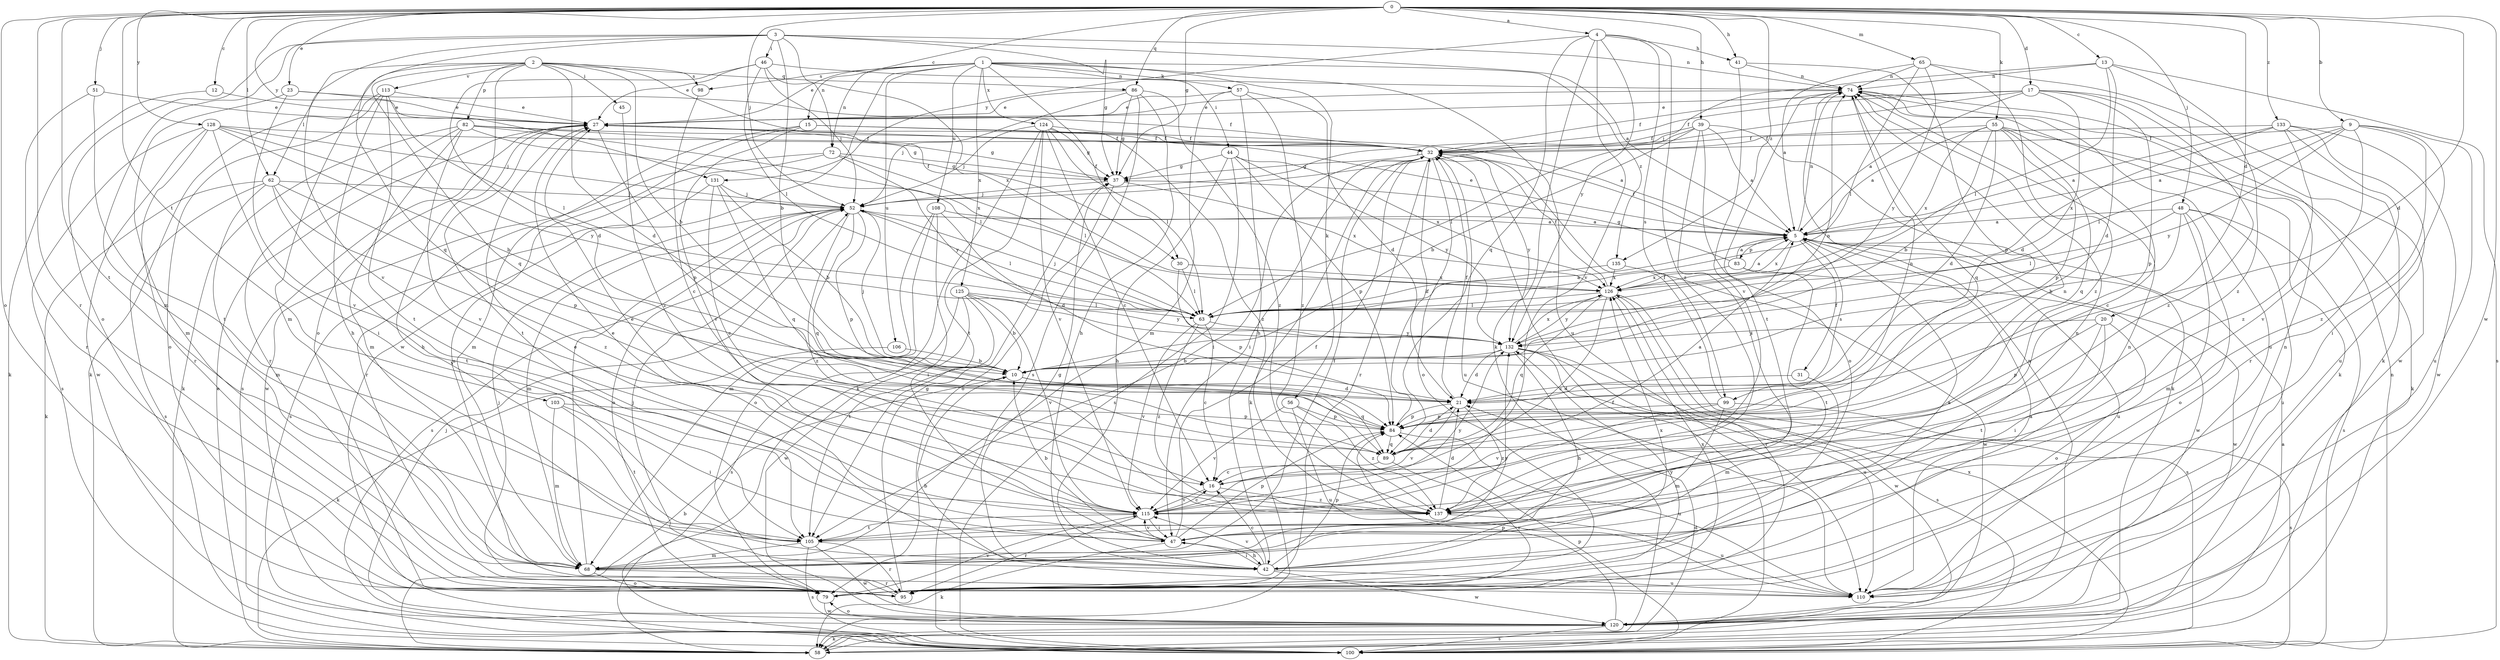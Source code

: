 strict digraph  {
0;
1;
2;
3;
4;
5;
9;
10;
12;
13;
15;
16;
17;
20;
21;
23;
27;
30;
31;
32;
37;
39;
41;
42;
44;
45;
46;
47;
48;
51;
52;
55;
56;
57;
58;
62;
63;
65;
68;
72;
74;
79;
82;
83;
84;
86;
89;
95;
98;
99;
100;
103;
105;
106;
108;
110;
113;
115;
120;
124;
125;
126;
128;
131;
132;
133;
135;
137;
0 -> 4  [label=a];
0 -> 9  [label=b];
0 -> 12  [label=c];
0 -> 13  [label=c];
0 -> 15  [label=c];
0 -> 17  [label=d];
0 -> 20  [label=d];
0 -> 21  [label=d];
0 -> 23  [label=e];
0 -> 37  [label=g];
0 -> 39  [label=h];
0 -> 41  [label=h];
0 -> 48  [label=j];
0 -> 51  [label=j];
0 -> 52  [label=j];
0 -> 55  [label=k];
0 -> 62  [label=l];
0 -> 65  [label=m];
0 -> 79  [label=o];
0 -> 86  [label=q];
0 -> 95  [label=r];
0 -> 103  [label=t];
0 -> 105  [label=t];
0 -> 120  [label=w];
0 -> 128  [label=y];
0 -> 131  [label=y];
0 -> 133  [label=z];
0 -> 135  [label=z];
1 -> 27  [label=e];
1 -> 30  [label=f];
1 -> 44  [label=i];
1 -> 56  [label=k];
1 -> 57  [label=k];
1 -> 72  [label=n];
1 -> 98  [label=s];
1 -> 106  [label=u];
1 -> 108  [label=u];
1 -> 110  [label=u];
1 -> 120  [label=w];
1 -> 124  [label=x];
1 -> 125  [label=x];
1 -> 135  [label=z];
2 -> 10  [label=b];
2 -> 21  [label=d];
2 -> 30  [label=f];
2 -> 45  [label=i];
2 -> 62  [label=l];
2 -> 68  [label=m];
2 -> 79  [label=o];
2 -> 82  [label=p];
2 -> 86  [label=q];
2 -> 89  [label=q];
2 -> 98  [label=s];
2 -> 113  [label=v];
3 -> 5  [label=a];
3 -> 10  [label=b];
3 -> 37  [label=g];
3 -> 46  [label=i];
3 -> 68  [label=m];
3 -> 72  [label=n];
3 -> 74  [label=n];
3 -> 79  [label=o];
3 -> 89  [label=q];
3 -> 115  [label=v];
4 -> 41  [label=h];
4 -> 58  [label=k];
4 -> 89  [label=q];
4 -> 99  [label=s];
4 -> 115  [label=v];
4 -> 131  [label=y];
4 -> 132  [label=y];
4 -> 137  [label=z];
5 -> 27  [label=e];
5 -> 31  [label=f];
5 -> 32  [label=f];
5 -> 74  [label=n];
5 -> 83  [label=p];
5 -> 99  [label=s];
5 -> 110  [label=u];
5 -> 120  [label=w];
5 -> 126  [label=x];
9 -> 5  [label=a];
9 -> 32  [label=f];
9 -> 47  [label=i];
9 -> 63  [label=l];
9 -> 110  [label=u];
9 -> 115  [label=v];
9 -> 132  [label=y];
9 -> 137  [label=z];
10 -> 21  [label=d];
10 -> 52  [label=j];
10 -> 74  [label=n];
10 -> 89  [label=q];
12 -> 27  [label=e];
12 -> 58  [label=k];
13 -> 21  [label=d];
13 -> 52  [label=j];
13 -> 63  [label=l];
13 -> 74  [label=n];
13 -> 100  [label=s];
13 -> 137  [label=z];
15 -> 5  [label=a];
15 -> 32  [label=f];
15 -> 68  [label=m];
15 -> 110  [label=u];
15 -> 115  [label=v];
16 -> 74  [label=n];
16 -> 115  [label=v];
16 -> 137  [label=z];
17 -> 5  [label=a];
17 -> 21  [label=d];
17 -> 27  [label=e];
17 -> 32  [label=f];
17 -> 52  [label=j];
17 -> 84  [label=p];
17 -> 120  [label=w];
17 -> 137  [label=z];
20 -> 47  [label=i];
20 -> 79  [label=o];
20 -> 84  [label=p];
20 -> 105  [label=t];
20 -> 132  [label=y];
21 -> 32  [label=f];
21 -> 84  [label=p];
21 -> 115  [label=v];
21 -> 137  [label=z];
23 -> 27  [label=e];
23 -> 32  [label=f];
23 -> 68  [label=m];
23 -> 115  [label=v];
27 -> 32  [label=f];
27 -> 37  [label=g];
27 -> 42  [label=h];
27 -> 84  [label=p];
27 -> 100  [label=s];
27 -> 105  [label=t];
30 -> 63  [label=l];
30 -> 84  [label=p];
30 -> 126  [label=x];
31 -> 21  [label=d];
31 -> 68  [label=m];
32 -> 37  [label=g];
32 -> 47  [label=i];
32 -> 58  [label=k];
32 -> 79  [label=o];
32 -> 95  [label=r];
32 -> 105  [label=t];
32 -> 110  [label=u];
32 -> 132  [label=y];
37 -> 52  [label=j];
37 -> 79  [label=o];
37 -> 126  [label=x];
39 -> 5  [label=a];
39 -> 10  [label=b];
39 -> 32  [label=f];
39 -> 47  [label=i];
39 -> 58  [label=k];
39 -> 63  [label=l];
39 -> 79  [label=o];
41 -> 74  [label=n];
41 -> 84  [label=p];
41 -> 115  [label=v];
42 -> 5  [label=a];
42 -> 16  [label=c];
42 -> 27  [label=e];
42 -> 37  [label=g];
42 -> 47  [label=i];
42 -> 74  [label=n];
42 -> 84  [label=p];
42 -> 110  [label=u];
42 -> 115  [label=v];
42 -> 120  [label=w];
42 -> 126  [label=x];
44 -> 37  [label=g];
44 -> 42  [label=h];
44 -> 84  [label=p];
44 -> 100  [label=s];
44 -> 126  [label=x];
44 -> 132  [label=y];
45 -> 137  [label=z];
46 -> 21  [label=d];
46 -> 27  [label=e];
46 -> 52  [label=j];
46 -> 63  [label=l];
46 -> 74  [label=n];
46 -> 126  [label=x];
47 -> 10  [label=b];
47 -> 27  [label=e];
47 -> 32  [label=f];
47 -> 42  [label=h];
47 -> 58  [label=k];
47 -> 84  [label=p];
47 -> 115  [label=v];
48 -> 5  [label=a];
48 -> 10  [label=b];
48 -> 63  [label=l];
48 -> 68  [label=m];
48 -> 79  [label=o];
48 -> 100  [label=s];
48 -> 110  [label=u];
51 -> 27  [label=e];
51 -> 95  [label=r];
51 -> 105  [label=t];
52 -> 5  [label=a];
52 -> 63  [label=l];
52 -> 68  [label=m];
52 -> 79  [label=o];
52 -> 84  [label=p];
52 -> 89  [label=q];
52 -> 100  [label=s];
52 -> 137  [label=z];
55 -> 5  [label=a];
55 -> 10  [label=b];
55 -> 16  [label=c];
55 -> 21  [label=d];
55 -> 32  [label=f];
55 -> 58  [label=k];
55 -> 84  [label=p];
55 -> 89  [label=q];
55 -> 126  [label=x];
56 -> 84  [label=p];
56 -> 110  [label=u];
56 -> 115  [label=v];
56 -> 137  [label=z];
57 -> 21  [label=d];
57 -> 27  [label=e];
57 -> 42  [label=h];
57 -> 68  [label=m];
57 -> 137  [label=z];
58 -> 5  [label=a];
58 -> 10  [label=b];
58 -> 21  [label=d];
58 -> 27  [label=e];
62 -> 52  [label=j];
62 -> 58  [label=k];
62 -> 68  [label=m];
62 -> 84  [label=p];
62 -> 100  [label=s];
62 -> 105  [label=t];
62 -> 137  [label=z];
63 -> 5  [label=a];
63 -> 16  [label=c];
63 -> 52  [label=j];
63 -> 115  [label=v];
63 -> 132  [label=y];
63 -> 137  [label=z];
65 -> 5  [label=a];
65 -> 58  [label=k];
65 -> 63  [label=l];
65 -> 74  [label=n];
65 -> 132  [label=y];
65 -> 137  [label=z];
68 -> 32  [label=f];
68 -> 52  [label=j];
68 -> 79  [label=o];
68 -> 95  [label=r];
68 -> 132  [label=y];
72 -> 37  [label=g];
72 -> 63  [label=l];
72 -> 95  [label=r];
72 -> 120  [label=w];
72 -> 132  [label=y];
74 -> 27  [label=e];
74 -> 32  [label=f];
74 -> 58  [label=k];
74 -> 89  [label=q];
74 -> 105  [label=t];
74 -> 110  [label=u];
79 -> 52  [label=j];
79 -> 74  [label=n];
79 -> 115  [label=v];
79 -> 120  [label=w];
82 -> 32  [label=f];
82 -> 37  [label=g];
82 -> 58  [label=k];
82 -> 63  [label=l];
82 -> 68  [label=m];
82 -> 95  [label=r];
82 -> 115  [label=v];
82 -> 126  [label=x];
83 -> 5  [label=a];
83 -> 37  [label=g];
83 -> 105  [label=t];
83 -> 120  [label=w];
83 -> 126  [label=x];
84 -> 32  [label=f];
84 -> 74  [label=n];
84 -> 89  [label=q];
84 -> 110  [label=u];
86 -> 27  [label=e];
86 -> 37  [label=g];
86 -> 42  [label=h];
86 -> 52  [label=j];
86 -> 100  [label=s];
86 -> 137  [label=z];
89 -> 5  [label=a];
89 -> 16  [label=c];
89 -> 21  [label=d];
89 -> 95  [label=r];
95 -> 37  [label=g];
95 -> 52  [label=j];
95 -> 126  [label=x];
95 -> 132  [label=y];
98 -> 16  [label=c];
99 -> 32  [label=f];
99 -> 68  [label=m];
99 -> 84  [label=p];
99 -> 100  [label=s];
99 -> 115  [label=v];
100 -> 32  [label=f];
100 -> 52  [label=j];
100 -> 74  [label=n];
100 -> 84  [label=p];
100 -> 126  [label=x];
103 -> 47  [label=i];
103 -> 68  [label=m];
103 -> 84  [label=p];
103 -> 105  [label=t];
105 -> 68  [label=m];
105 -> 95  [label=r];
105 -> 100  [label=s];
105 -> 120  [label=w];
106 -> 10  [label=b];
106 -> 58  [label=k];
108 -> 5  [label=a];
108 -> 21  [label=d];
108 -> 47  [label=i];
108 -> 68  [label=m];
108 -> 79  [label=o];
110 -> 5  [label=a];
110 -> 10  [label=b];
110 -> 74  [label=n];
113 -> 27  [label=e];
113 -> 42  [label=h];
113 -> 58  [label=k];
113 -> 63  [label=l];
113 -> 79  [label=o];
113 -> 105  [label=t];
115 -> 16  [label=c];
115 -> 27  [label=e];
115 -> 47  [label=i];
115 -> 95  [label=r];
115 -> 105  [label=t];
115 -> 132  [label=y];
120 -> 58  [label=k];
120 -> 74  [label=n];
120 -> 79  [label=o];
120 -> 84  [label=p];
120 -> 100  [label=s];
124 -> 16  [label=c];
124 -> 32  [label=f];
124 -> 37  [label=g];
124 -> 52  [label=j];
124 -> 58  [label=k];
124 -> 63  [label=l];
124 -> 105  [label=t];
124 -> 115  [label=v];
124 -> 137  [label=z];
125 -> 10  [label=b];
125 -> 63  [label=l];
125 -> 100  [label=s];
125 -> 105  [label=t];
125 -> 115  [label=v];
125 -> 120  [label=w];
125 -> 132  [label=y];
126 -> 5  [label=a];
126 -> 16  [label=c];
126 -> 32  [label=f];
126 -> 63  [label=l];
126 -> 89  [label=q];
126 -> 95  [label=r];
126 -> 100  [label=s];
126 -> 132  [label=y];
128 -> 10  [label=b];
128 -> 32  [label=f];
128 -> 47  [label=i];
128 -> 52  [label=j];
128 -> 95  [label=r];
128 -> 100  [label=s];
128 -> 120  [label=w];
128 -> 132  [label=y];
131 -> 10  [label=b];
131 -> 16  [label=c];
131 -> 52  [label=j];
131 -> 89  [label=q];
131 -> 100  [label=s];
132 -> 10  [label=b];
132 -> 21  [label=d];
132 -> 42  [label=h];
132 -> 100  [label=s];
132 -> 110  [label=u];
132 -> 120  [label=w];
132 -> 126  [label=x];
133 -> 5  [label=a];
133 -> 32  [label=f];
133 -> 95  [label=r];
133 -> 110  [label=u];
133 -> 120  [label=w];
133 -> 126  [label=x];
133 -> 137  [label=z];
135 -> 63  [label=l];
135 -> 120  [label=w];
135 -> 126  [label=x];
137 -> 21  [label=d];
137 -> 110  [label=u];
}
